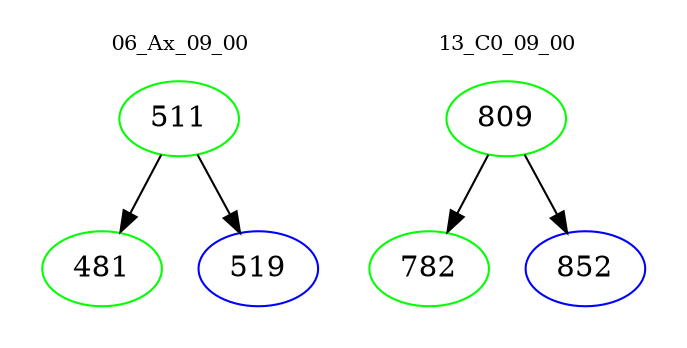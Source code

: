 digraph{
subgraph cluster_0 {
color = white
label = "06_Ax_09_00";
fontsize=10;
T0_511 [label="511", color="green"]
T0_511 -> T0_481 [color="black"]
T0_481 [label="481", color="green"]
T0_511 -> T0_519 [color="black"]
T0_519 [label="519", color="blue"]
}
subgraph cluster_1 {
color = white
label = "13_C0_09_00";
fontsize=10;
T1_809 [label="809", color="green"]
T1_809 -> T1_782 [color="black"]
T1_782 [label="782", color="green"]
T1_809 -> T1_852 [color="black"]
T1_852 [label="852", color="blue"]
}
}

